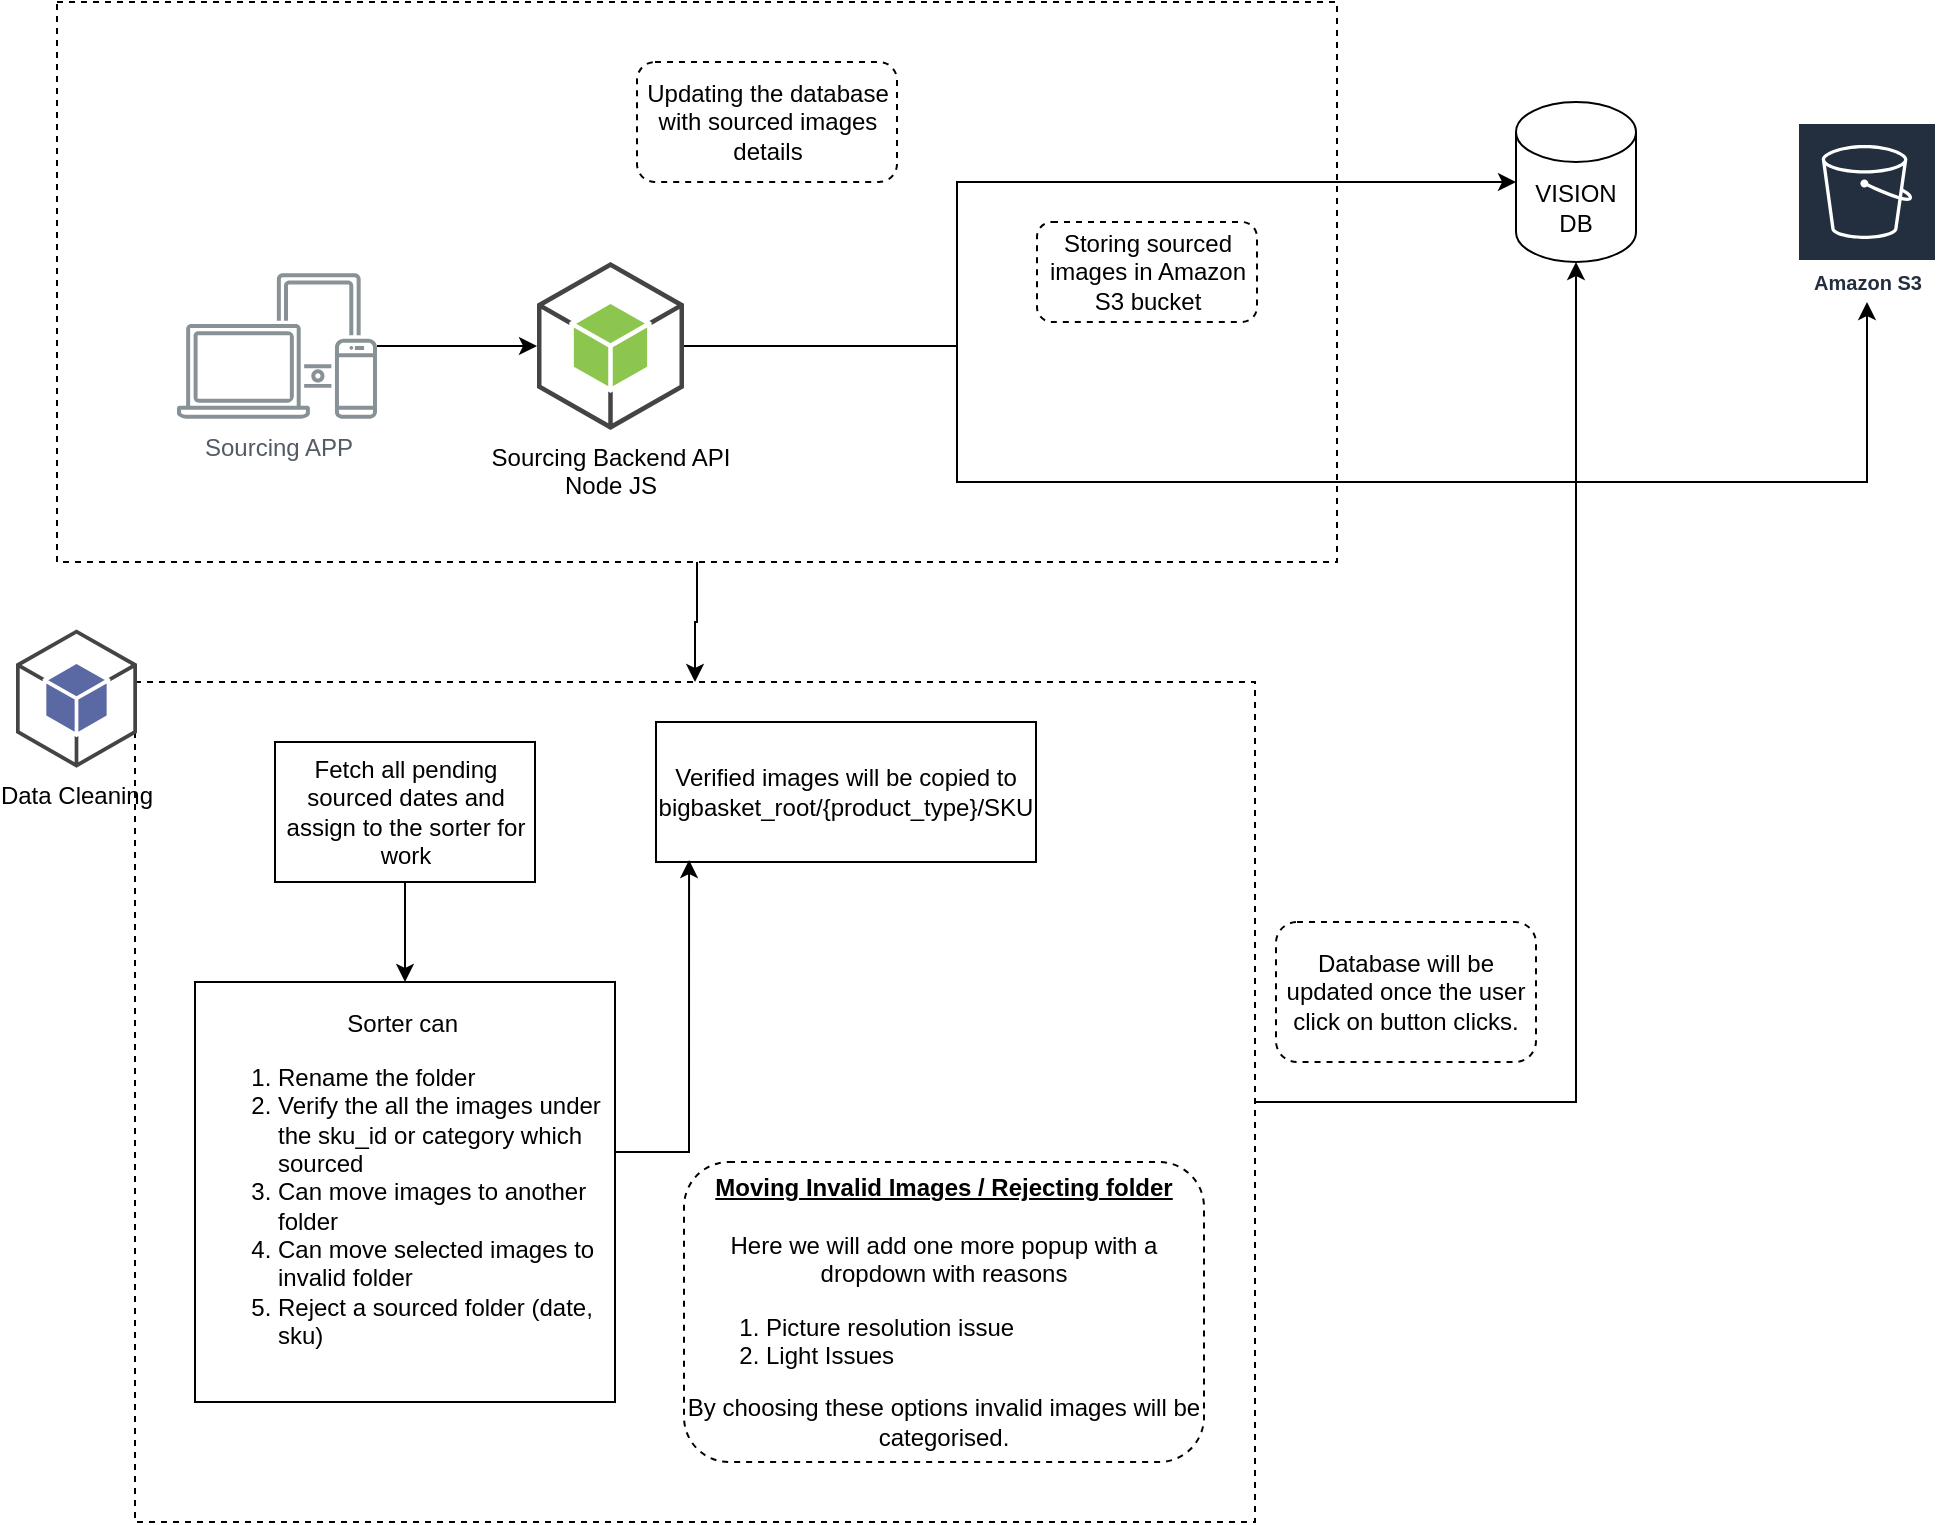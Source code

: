 <mxfile version="24.0.2" type="github">
  <diagram name="Page-1" id="-VwbvClMGyZVKaIXkjAa">
    <mxGraphModel dx="821" dy="466" grid="1" gridSize="10" guides="1" tooltips="1" connect="1" arrows="1" fold="1" page="1" pageScale="1" pageWidth="827" pageHeight="1169" math="0" shadow="0">
      <root>
        <mxCell id="0" />
        <mxCell id="1" parent="0" />
        <mxCell id="frp2rCiCJxWg1SznggJd-2" value="&lt;br&gt;&lt;br&gt;&lt;br&gt;Amazon S3" style="sketch=0;outlineConnect=0;fontColor=#232F3E;gradientColor=none;strokeColor=#ffffff;fillColor=#232F3E;dashed=0;verticalLabelPosition=middle;verticalAlign=bottom;align=center;html=1;whiteSpace=wrap;fontSize=10;fontStyle=1;spacing=3;shape=mxgraph.aws4.productIcon;prIcon=mxgraph.aws4.s3;" parent="1" vertex="1">
          <mxGeometry x="930.5" y="140" width="70" height="90" as="geometry" />
        </mxCell>
        <mxCell id="frp2rCiCJxWg1SznggJd-3" value="VISION DB" style="shape=cylinder3;whiteSpace=wrap;html=1;boundedLbl=1;backgroundOutline=1;size=15;" parent="1" vertex="1">
          <mxGeometry x="790" y="130" width="60" height="80" as="geometry" />
        </mxCell>
        <mxCell id="frp2rCiCJxWg1SznggJd-6" style="edgeStyle=orthogonalEdgeStyle;rounded=0;orthogonalLoop=1;jettySize=auto;html=1;entryX=0;entryY=0.5;entryDx=0;entryDy=0;entryPerimeter=0;" parent="1" source="frp2rCiCJxWg1SznggJd-4" target="frp2rCiCJxWg1SznggJd-5" edge="1">
          <mxGeometry relative="1" as="geometry" />
        </mxCell>
        <mxCell id="frp2rCiCJxWg1SznggJd-4" value="Sourcing APP" style="sketch=0;outlineConnect=0;gradientColor=none;fontColor=#545B64;strokeColor=none;fillColor=#879196;dashed=0;verticalLabelPosition=bottom;verticalAlign=top;align=center;html=1;fontSize=12;fontStyle=0;aspect=fixed;shape=mxgraph.aws4.illustration_devices;pointerEvents=1" parent="1" vertex="1">
          <mxGeometry x="120.5" y="215.5" width="100" height="73" as="geometry" />
        </mxCell>
        <mxCell id="frp2rCiCJxWg1SznggJd-7" style="edgeStyle=orthogonalEdgeStyle;rounded=0;orthogonalLoop=1;jettySize=auto;html=1;startArrow=none;startFill=0;exitX=1;exitY=0.5;exitDx=0;exitDy=0;exitPerimeter=0;" parent="1" source="frp2rCiCJxWg1SznggJd-5" target="frp2rCiCJxWg1SznggJd-2" edge="1">
          <mxGeometry relative="1" as="geometry">
            <Array as="points">
              <mxPoint x="510.5" y="252" />
              <mxPoint x="510.5" y="320" />
              <mxPoint x="965.5" y="320" />
            </Array>
          </mxGeometry>
        </mxCell>
        <mxCell id="frp2rCiCJxWg1SznggJd-8" style="edgeStyle=orthogonalEdgeStyle;rounded=0;orthogonalLoop=1;jettySize=auto;html=1;entryX=0;entryY=0.5;entryDx=0;entryDy=0;entryPerimeter=0;" parent="1" source="frp2rCiCJxWg1SznggJd-5" target="frp2rCiCJxWg1SznggJd-3" edge="1">
          <mxGeometry relative="1" as="geometry">
            <Array as="points">
              <mxPoint x="510.5" y="252" />
              <mxPoint x="510.5" y="170" />
            </Array>
          </mxGeometry>
        </mxCell>
        <mxCell id="frp2rCiCJxWg1SznggJd-5" value="Sourcing Backend API&lt;br&gt;Node JS" style="outlineConnect=0;dashed=0;verticalLabelPosition=bottom;verticalAlign=top;align=center;html=1;shape=mxgraph.aws3.android;fillColor=#8CC64F;gradientColor=none;" parent="1" vertex="1">
          <mxGeometry x="300.5" y="210" width="73.5" height="84" as="geometry" />
        </mxCell>
        <mxCell id="frp2rCiCJxWg1SznggJd-10" value="Updating the database with sourced images details" style="rounded=1;whiteSpace=wrap;html=1;dashed=1;perimeterSpacing=0;" parent="1" vertex="1">
          <mxGeometry x="350.5" y="110" width="130" height="60" as="geometry" />
        </mxCell>
        <mxCell id="frp2rCiCJxWg1SznggJd-11" value="Storing sourced images in Amazon S3 bucket" style="rounded=1;whiteSpace=wrap;html=1;dashed=1;perimeterSpacing=0;" parent="1" vertex="1">
          <mxGeometry x="550.5" y="190" width="110" height="50" as="geometry" />
        </mxCell>
        <mxCell id="frp2rCiCJxWg1SznggJd-15" value="" style="rounded=0;whiteSpace=wrap;html=1;gradientColor=none;fillColor=none;dashed=1;" parent="1" vertex="1">
          <mxGeometry x="99.5" y="420" width="560" height="420" as="geometry" />
        </mxCell>
        <mxCell id="frp2rCiCJxWg1SznggJd-19" style="edgeStyle=orthogonalEdgeStyle;rounded=0;orthogonalLoop=1;jettySize=auto;html=1;entryX=0.5;entryY=1;entryDx=0;entryDy=0;entryPerimeter=0;" parent="1" source="frp2rCiCJxWg1SznggJd-15" target="frp2rCiCJxWg1SznggJd-3" edge="1">
          <mxGeometry relative="1" as="geometry" />
        </mxCell>
        <mxCell id="frp2rCiCJxWg1SznggJd-12" value="Data Cleaning" style="outlineConnect=0;dashed=0;verticalLabelPosition=bottom;verticalAlign=top;align=center;html=1;shape=mxgraph.aws3.android;fillColor=#5A69A4;gradientColor=none;" parent="1" vertex="1">
          <mxGeometry x="40" y="393.71" width="60.5" height="69.15" as="geometry" />
        </mxCell>
        <mxCell id="YYvxlnoOs2tsHkbahHtV-1" value="" style="edgeStyle=orthogonalEdgeStyle;rounded=0;orthogonalLoop=1;jettySize=auto;html=1;" edge="1" parent="1" source="frp2rCiCJxWg1SznggJd-16" target="frp2rCiCJxWg1SznggJd-17">
          <mxGeometry relative="1" as="geometry" />
        </mxCell>
        <mxCell id="frp2rCiCJxWg1SznggJd-16" value="Fetch all pending sourced dates and assign to the sorter for work" style="rounded=0;whiteSpace=wrap;html=1;" parent="1" vertex="1">
          <mxGeometry x="169.5" y="450" width="130" height="70" as="geometry" />
        </mxCell>
        <mxCell id="frp2rCiCJxWg1SznggJd-20" value="Database will be updated once the user click on button clicks." style="rounded=1;whiteSpace=wrap;html=1;dashed=1;perimeterSpacing=0;" parent="1" vertex="1">
          <mxGeometry x="670" y="540" width="130" height="70" as="geometry" />
        </mxCell>
        <mxCell id="frp2rCiCJxWg1SznggJd-21" value="Verified images will be copied to bigbasket_root/{product_type}/SKU" style="rounded=0;whiteSpace=wrap;html=1;" parent="1" vertex="1">
          <mxGeometry x="360" y="440" width="190" height="70" as="geometry" />
        </mxCell>
        <mxCell id="YYvxlnoOs2tsHkbahHtV-3" value="" style="edgeStyle=orthogonalEdgeStyle;rounded=0;orthogonalLoop=1;jettySize=auto;html=1;entryX=0.087;entryY=0.986;entryDx=0;entryDy=0;entryPerimeter=0;" edge="1" parent="1" target="frp2rCiCJxWg1SznggJd-21">
          <mxGeometry relative="1" as="geometry">
            <mxPoint x="339.5" y="655" as="sourcePoint" />
            <mxPoint x="498" y="560" as="targetPoint" />
            <Array as="points">
              <mxPoint x="377" y="655" />
            </Array>
          </mxGeometry>
        </mxCell>
        <mxCell id="frp2rCiCJxWg1SznggJd-17" value="Sorter can&amp;nbsp;&lt;br&gt;&lt;ol&gt;&lt;li style=&quot;text-align: left;&quot;&gt;Rename the folder&lt;/li&gt;&lt;li style=&quot;text-align: left;&quot;&gt;Verify the all the images under the sku_id or category which sourced&lt;/li&gt;&lt;li style=&quot;text-align: left;&quot;&gt;Can move images to another folder&lt;/li&gt;&lt;li style=&quot;text-align: left;&quot;&gt;Can move selected images to invalid folder&lt;/li&gt;&lt;li style=&quot;text-align: left;&quot;&gt;Reject a sourced folder (date, sku)&lt;/li&gt;&lt;/ol&gt;" style="rounded=0;whiteSpace=wrap;html=1;align=center;" parent="1" vertex="1">
          <mxGeometry x="129.5" y="570" width="210" height="210" as="geometry" />
        </mxCell>
        <mxCell id="YYvxlnoOs2tsHkbahHtV-8" value="" style="edgeStyle=orthogonalEdgeStyle;rounded=0;orthogonalLoop=1;jettySize=auto;html=1;" edge="1" parent="1" source="YYvxlnoOs2tsHkbahHtV-7" target="frp2rCiCJxWg1SznggJd-15">
          <mxGeometry relative="1" as="geometry" />
        </mxCell>
        <mxCell id="YYvxlnoOs2tsHkbahHtV-7" value="" style="rounded=0;whiteSpace=wrap;html=1;dashed=1;fillColor=none;" vertex="1" parent="1">
          <mxGeometry x="60.5" y="80" width="640" height="280" as="geometry" />
        </mxCell>
        <mxCell id="YYvxlnoOs2tsHkbahHtV-4" value="&lt;b&gt;&lt;u&gt;Moving Invalid Images / Rejecting folder&lt;/u&gt;&lt;/b&gt;&lt;div&gt;&lt;br&gt;&lt;/div&gt;&lt;div&gt;Here we will add one more popup with a dropdown with reasons&lt;/div&gt;&lt;div&gt;&lt;ol&gt;&lt;li style=&quot;text-align: left;&quot;&gt;Picture resolution issue&lt;/li&gt;&lt;li style=&quot;text-align: left;&quot;&gt;Light Issues&lt;/li&gt;&lt;/ol&gt;&lt;div style=&quot;&quot;&gt;By choosing these options invalid images will be categorised.&lt;/div&gt;&lt;/div&gt;" style="rounded=1;whiteSpace=wrap;html=1;dashed=1;perimeterSpacing=0;fillColor=none;" vertex="1" parent="1">
          <mxGeometry x="374" y="660" width="260" height="150" as="geometry" />
        </mxCell>
      </root>
    </mxGraphModel>
  </diagram>
</mxfile>
